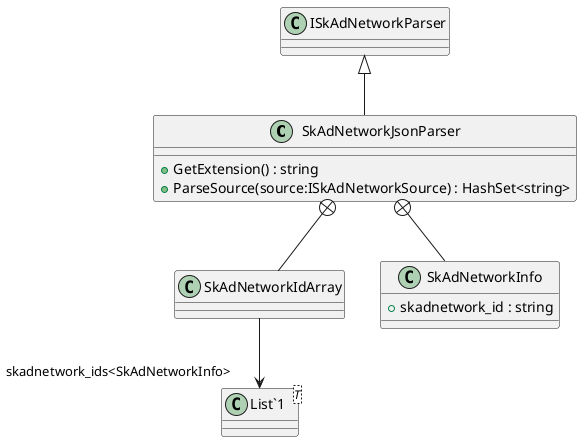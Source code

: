 @startuml
class SkAdNetworkJsonParser {
    + GetExtension() : string
    + ParseSource(source:ISkAdNetworkSource) : HashSet<string>
}
class SkAdNetworkIdArray {
}
class SkAdNetworkInfo {
    + skadnetwork_id : string
}
class "List`1"<T> {
}
ISkAdNetworkParser <|-- SkAdNetworkJsonParser
SkAdNetworkJsonParser +-- SkAdNetworkIdArray
SkAdNetworkIdArray --> "skadnetwork_ids<SkAdNetworkInfo>" "List`1"
SkAdNetworkJsonParser +-- SkAdNetworkInfo
@enduml
